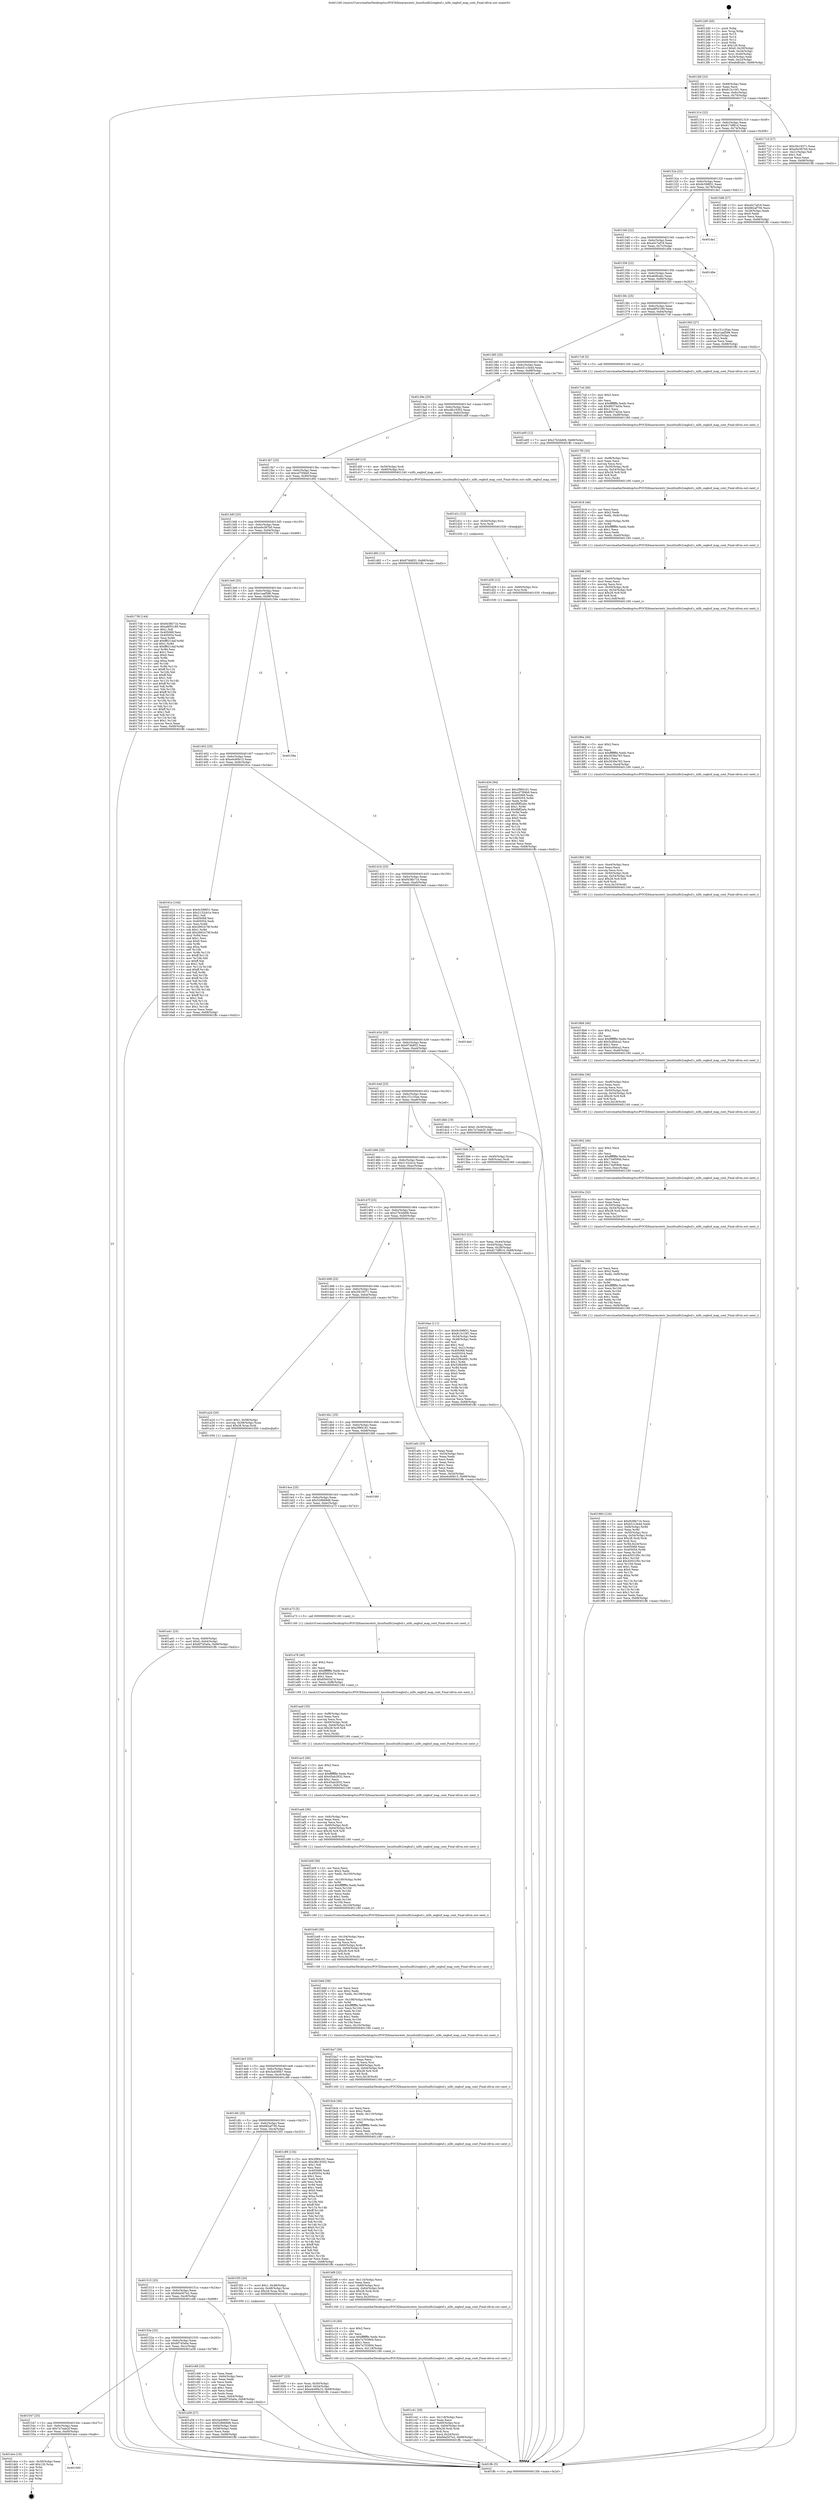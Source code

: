 digraph "0x4012d0" {
  label = "0x4012d0 (/mnt/c/Users/mathe/Desktop/tcc/POCII/binaries/extr_linuxfsnilfs2segbuf.c_nilfs_segbuf_map_cont_Final-ollvm.out::main(0))"
  labelloc = "t"
  node[shape=record]

  Entry [label="",width=0.3,height=0.3,shape=circle,fillcolor=black,style=filled]
  "0x4012fd" [label="{
     0x4012fd [23]\l
     | [instrs]\l
     &nbsp;&nbsp;0x4012fd \<+3\>: mov -0x68(%rbp),%eax\l
     &nbsp;&nbsp;0x401300 \<+2\>: mov %eax,%ecx\l
     &nbsp;&nbsp;0x401302 \<+6\>: sub $0x813c10f1,%ecx\l
     &nbsp;&nbsp;0x401308 \<+3\>: mov %eax,-0x6c(%rbp)\l
     &nbsp;&nbsp;0x40130b \<+3\>: mov %ecx,-0x70(%rbp)\l
     &nbsp;&nbsp;0x40130e \<+6\>: je 000000000040171d \<main+0x44d\>\l
  }"]
  "0x40171d" [label="{
     0x40171d [27]\l
     | [instrs]\l
     &nbsp;&nbsp;0x40171d \<+5\>: mov $0x2f419371,%eax\l
     &nbsp;&nbsp;0x401722 \<+5\>: mov $0xe0e387b0,%ecx\l
     &nbsp;&nbsp;0x401727 \<+3\>: mov -0x21(%rbp),%dl\l
     &nbsp;&nbsp;0x40172a \<+3\>: test $0x1,%dl\l
     &nbsp;&nbsp;0x40172d \<+3\>: cmovne %ecx,%eax\l
     &nbsp;&nbsp;0x401730 \<+3\>: mov %eax,-0x68(%rbp)\l
     &nbsp;&nbsp;0x401733 \<+5\>: jmp 0000000000401ffc \<main+0xd2c\>\l
  }"]
  "0x401314" [label="{
     0x401314 [22]\l
     | [instrs]\l
     &nbsp;&nbsp;0x401314 \<+5\>: jmp 0000000000401319 \<main+0x49\>\l
     &nbsp;&nbsp;0x401319 \<+3\>: mov -0x6c(%rbp),%eax\l
     &nbsp;&nbsp;0x40131c \<+5\>: sub $0x817df814,%eax\l
     &nbsp;&nbsp;0x401321 \<+3\>: mov %eax,-0x74(%rbp)\l
     &nbsp;&nbsp;0x401324 \<+6\>: je 00000000004015d8 \<main+0x308\>\l
  }"]
  Exit [label="",width=0.3,height=0.3,shape=circle,fillcolor=black,style=filled,peripheries=2]
  "0x4015d8" [label="{
     0x4015d8 [27]\l
     | [instrs]\l
     &nbsp;&nbsp;0x4015d8 \<+5\>: mov $0xa0c7af18,%eax\l
     &nbsp;&nbsp;0x4015dd \<+5\>: mov $0x682af756,%ecx\l
     &nbsp;&nbsp;0x4015e2 \<+3\>: mov -0x28(%rbp),%edx\l
     &nbsp;&nbsp;0x4015e5 \<+3\>: cmp $0x0,%edx\l
     &nbsp;&nbsp;0x4015e8 \<+3\>: cmove %ecx,%eax\l
     &nbsp;&nbsp;0x4015eb \<+3\>: mov %eax,-0x68(%rbp)\l
     &nbsp;&nbsp;0x4015ee \<+5\>: jmp 0000000000401ffc \<main+0xd2c\>\l
  }"]
  "0x40132a" [label="{
     0x40132a [22]\l
     | [instrs]\l
     &nbsp;&nbsp;0x40132a \<+5\>: jmp 000000000040132f \<main+0x5f\>\l
     &nbsp;&nbsp;0x40132f \<+3\>: mov -0x6c(%rbp),%eax\l
     &nbsp;&nbsp;0x401332 \<+5\>: sub $0x9c598f31,%eax\l
     &nbsp;&nbsp;0x401337 \<+3\>: mov %eax,-0x78(%rbp)\l
     &nbsp;&nbsp;0x40133a \<+6\>: je 0000000000401de1 \<main+0xb11\>\l
  }"]
  "0x401560" [label="{
     0x401560\l
  }", style=dashed]
  "0x401de1" [label="{
     0x401de1\l
  }", style=dashed]
  "0x401340" [label="{
     0x401340 [22]\l
     | [instrs]\l
     &nbsp;&nbsp;0x401340 \<+5\>: jmp 0000000000401345 \<main+0x75\>\l
     &nbsp;&nbsp;0x401345 \<+3\>: mov -0x6c(%rbp),%eax\l
     &nbsp;&nbsp;0x401348 \<+5\>: sub $0xa0c7af18,%eax\l
     &nbsp;&nbsp;0x40134d \<+3\>: mov %eax,-0x7c(%rbp)\l
     &nbsp;&nbsp;0x401350 \<+6\>: je 0000000000401d9e \<main+0xace\>\l
  }"]
  "0x401dce" [label="{
     0x401dce [19]\l
     | [instrs]\l
     &nbsp;&nbsp;0x401dce \<+3\>: mov -0x30(%rbp),%eax\l
     &nbsp;&nbsp;0x401dd1 \<+7\>: add $0x120,%rsp\l
     &nbsp;&nbsp;0x401dd8 \<+1\>: pop %rbx\l
     &nbsp;&nbsp;0x401dd9 \<+2\>: pop %r12\l
     &nbsp;&nbsp;0x401ddb \<+2\>: pop %r14\l
     &nbsp;&nbsp;0x401ddd \<+2\>: pop %r15\l
     &nbsp;&nbsp;0x401ddf \<+1\>: pop %rbp\l
     &nbsp;&nbsp;0x401de0 \<+1\>: ret\l
  }"]
  "0x401d9e" [label="{
     0x401d9e\l
  }", style=dashed]
  "0x401356" [label="{
     0x401356 [22]\l
     | [instrs]\l
     &nbsp;&nbsp;0x401356 \<+5\>: jmp 000000000040135b \<main+0x8b\>\l
     &nbsp;&nbsp;0x40135b \<+3\>: mov -0x6c(%rbp),%eax\l
     &nbsp;&nbsp;0x40135e \<+5\>: sub $0xa6dfcabc,%eax\l
     &nbsp;&nbsp;0x401363 \<+3\>: mov %eax,-0x80(%rbp)\l
     &nbsp;&nbsp;0x401366 \<+6\>: je 0000000000401583 \<main+0x2b3\>\l
  }"]
  "0x401d34" [label="{
     0x401d34 [94]\l
     | [instrs]\l
     &nbsp;&nbsp;0x401d34 \<+5\>: mov $0x2f9f4161,%eax\l
     &nbsp;&nbsp;0x401d39 \<+5\>: mov $0xcd75f4b9,%ecx\l
     &nbsp;&nbsp;0x401d3e \<+7\>: mov 0x405068,%edx\l
     &nbsp;&nbsp;0x401d45 \<+8\>: mov 0x405054,%r8d\l
     &nbsp;&nbsp;0x401d4d \<+3\>: mov %edx,%r9d\l
     &nbsp;&nbsp;0x401d50 \<+7\>: add $0xf6ff2a0c,%r9d\l
     &nbsp;&nbsp;0x401d57 \<+4\>: sub $0x1,%r9d\l
     &nbsp;&nbsp;0x401d5b \<+7\>: sub $0xf6ff2a0c,%r9d\l
     &nbsp;&nbsp;0x401d62 \<+4\>: imul %r9d,%edx\l
     &nbsp;&nbsp;0x401d66 \<+3\>: and $0x1,%edx\l
     &nbsp;&nbsp;0x401d69 \<+3\>: cmp $0x0,%edx\l
     &nbsp;&nbsp;0x401d6c \<+4\>: sete %r10b\l
     &nbsp;&nbsp;0x401d70 \<+4\>: cmp $0xa,%r8d\l
     &nbsp;&nbsp;0x401d74 \<+4\>: setl %r11b\l
     &nbsp;&nbsp;0x401d78 \<+3\>: mov %r10b,%bl\l
     &nbsp;&nbsp;0x401d7b \<+3\>: and %r11b,%bl\l
     &nbsp;&nbsp;0x401d7e \<+3\>: xor %r11b,%r10b\l
     &nbsp;&nbsp;0x401d81 \<+3\>: or %r10b,%bl\l
     &nbsp;&nbsp;0x401d84 \<+3\>: test $0x1,%bl\l
     &nbsp;&nbsp;0x401d87 \<+3\>: cmovne %ecx,%eax\l
     &nbsp;&nbsp;0x401d8a \<+3\>: mov %eax,-0x68(%rbp)\l
     &nbsp;&nbsp;0x401d8d \<+5\>: jmp 0000000000401ffc \<main+0xd2c\>\l
  }"]
  "0x401583" [label="{
     0x401583 [27]\l
     | [instrs]\l
     &nbsp;&nbsp;0x401583 \<+5\>: mov $0x151c35ae,%eax\l
     &nbsp;&nbsp;0x401588 \<+5\>: mov $0xe1aaf596,%ecx\l
     &nbsp;&nbsp;0x40158d \<+3\>: mov -0x2c(%rbp),%edx\l
     &nbsp;&nbsp;0x401590 \<+3\>: cmp $0x2,%edx\l
     &nbsp;&nbsp;0x401593 \<+3\>: cmovne %ecx,%eax\l
     &nbsp;&nbsp;0x401596 \<+3\>: mov %eax,-0x68(%rbp)\l
     &nbsp;&nbsp;0x401599 \<+5\>: jmp 0000000000401ffc \<main+0xd2c\>\l
  }"]
  "0x40136c" [label="{
     0x40136c [25]\l
     | [instrs]\l
     &nbsp;&nbsp;0x40136c \<+5\>: jmp 0000000000401371 \<main+0xa1\>\l
     &nbsp;&nbsp;0x401371 \<+3\>: mov -0x6c(%rbp),%eax\l
     &nbsp;&nbsp;0x401374 \<+5\>: sub $0xa8f55189,%eax\l
     &nbsp;&nbsp;0x401379 \<+6\>: mov %eax,-0x84(%rbp)\l
     &nbsp;&nbsp;0x40137f \<+6\>: je 00000000004017c8 \<main+0x4f8\>\l
  }"]
  "0x401ffc" [label="{
     0x401ffc [5]\l
     | [instrs]\l
     &nbsp;&nbsp;0x401ffc \<+5\>: jmp 00000000004012fd \<main+0x2d\>\l
  }"]
  "0x4012d0" [label="{
     0x4012d0 [45]\l
     | [instrs]\l
     &nbsp;&nbsp;0x4012d0 \<+1\>: push %rbp\l
     &nbsp;&nbsp;0x4012d1 \<+3\>: mov %rsp,%rbp\l
     &nbsp;&nbsp;0x4012d4 \<+2\>: push %r15\l
     &nbsp;&nbsp;0x4012d6 \<+2\>: push %r14\l
     &nbsp;&nbsp;0x4012d8 \<+2\>: push %r12\l
     &nbsp;&nbsp;0x4012da \<+1\>: push %rbx\l
     &nbsp;&nbsp;0x4012db \<+7\>: sub $0x120,%rsp\l
     &nbsp;&nbsp;0x4012e2 \<+7\>: movl $0x0,-0x30(%rbp)\l
     &nbsp;&nbsp;0x4012e9 \<+3\>: mov %edi,-0x34(%rbp)\l
     &nbsp;&nbsp;0x4012ec \<+4\>: mov %rsi,-0x40(%rbp)\l
     &nbsp;&nbsp;0x4012f0 \<+3\>: mov -0x34(%rbp),%edi\l
     &nbsp;&nbsp;0x4012f3 \<+3\>: mov %edi,-0x2c(%rbp)\l
     &nbsp;&nbsp;0x4012f6 \<+7\>: movl $0xa6dfcabc,-0x68(%rbp)\l
  }"]
  "0x401d28" [label="{
     0x401d28 [12]\l
     | [instrs]\l
     &nbsp;&nbsp;0x401d28 \<+4\>: mov -0x60(%rbp),%rsi\l
     &nbsp;&nbsp;0x401d2c \<+3\>: mov %rsi,%rdi\l
     &nbsp;&nbsp;0x401d2f \<+5\>: call 0000000000401030 \<free@plt\>\l
     | [calls]\l
     &nbsp;&nbsp;0x401030 \{1\} (unknown)\l
  }"]
  "0x4017c8" [label="{
     0x4017c8 [5]\l
     | [instrs]\l
     &nbsp;&nbsp;0x4017c8 \<+5\>: call 0000000000401160 \<next_i\>\l
     | [calls]\l
     &nbsp;&nbsp;0x401160 \{1\} (/mnt/c/Users/mathe/Desktop/tcc/POCII/binaries/extr_linuxfsnilfs2segbuf.c_nilfs_segbuf_map_cont_Final-ollvm.out::next_i)\l
  }"]
  "0x401385" [label="{
     0x401385 [25]\l
     | [instrs]\l
     &nbsp;&nbsp;0x401385 \<+5\>: jmp 000000000040138a \<main+0xba\>\l
     &nbsp;&nbsp;0x40138a \<+3\>: mov -0x6c(%rbp),%eax\l
     &nbsp;&nbsp;0x40138d \<+5\>: sub $0xb51c3e4d,%eax\l
     &nbsp;&nbsp;0x401392 \<+6\>: mov %eax,-0x88(%rbp)\l
     &nbsp;&nbsp;0x401398 \<+6\>: je 0000000000401a00 \<main+0x730\>\l
  }"]
  "0x401d1c" [label="{
     0x401d1c [12]\l
     | [instrs]\l
     &nbsp;&nbsp;0x401d1c \<+4\>: mov -0x50(%rbp),%rsi\l
     &nbsp;&nbsp;0x401d20 \<+3\>: mov %rsi,%rdi\l
     &nbsp;&nbsp;0x401d23 \<+5\>: call 0000000000401030 \<free@plt\>\l
     | [calls]\l
     &nbsp;&nbsp;0x401030 \{1\} (unknown)\l
  }"]
  "0x401a00" [label="{
     0x401a00 [12]\l
     | [instrs]\l
     &nbsp;&nbsp;0x401a00 \<+7\>: movl $0x27b3dd08,-0x68(%rbp)\l
     &nbsp;&nbsp;0x401a07 \<+5\>: jmp 0000000000401ffc \<main+0xd2c\>\l
  }"]
  "0x40139e" [label="{
     0x40139e [25]\l
     | [instrs]\l
     &nbsp;&nbsp;0x40139e \<+5\>: jmp 00000000004013a3 \<main+0xd3\>\l
     &nbsp;&nbsp;0x4013a3 \<+3\>: mov -0x6c(%rbp),%eax\l
     &nbsp;&nbsp;0x4013a6 \<+5\>: sub $0xc8b19302,%eax\l
     &nbsp;&nbsp;0x4013ab \<+6\>: mov %eax,-0x8c(%rbp)\l
     &nbsp;&nbsp;0x4013b1 \<+6\>: je 0000000000401d0f \<main+0xa3f\>\l
  }"]
  "0x401c41" [label="{
     0x401c41 [39]\l
     | [instrs]\l
     &nbsp;&nbsp;0x401c41 \<+6\>: mov -0x118(%rbp),%ecx\l
     &nbsp;&nbsp;0x401c47 \<+3\>: imul %eax,%ecx\l
     &nbsp;&nbsp;0x401c4a \<+4\>: mov -0x60(%rbp),%rsi\l
     &nbsp;&nbsp;0x401c4e \<+4\>: movslq -0x64(%rbp),%rdi\l
     &nbsp;&nbsp;0x401c52 \<+4\>: imul $0x28,%rdi,%rdi\l
     &nbsp;&nbsp;0x401c56 \<+3\>: add %rdi,%rsi\l
     &nbsp;&nbsp;0x401c59 \<+3\>: mov %ecx,0x24(%rsi)\l
     &nbsp;&nbsp;0x401c5c \<+7\>: movl $0x6da507e2,-0x68(%rbp)\l
     &nbsp;&nbsp;0x401c63 \<+5\>: jmp 0000000000401ffc \<main+0xd2c\>\l
  }"]
  "0x401d0f" [label="{
     0x401d0f [13]\l
     | [instrs]\l
     &nbsp;&nbsp;0x401d0f \<+4\>: mov -0x50(%rbp),%rdi\l
     &nbsp;&nbsp;0x401d13 \<+4\>: mov -0x60(%rbp),%rsi\l
     &nbsp;&nbsp;0x401d17 \<+5\>: call 0000000000401240 \<nilfs_segbuf_map_cont\>\l
     | [calls]\l
     &nbsp;&nbsp;0x401240 \{1\} (/mnt/c/Users/mathe/Desktop/tcc/POCII/binaries/extr_linuxfsnilfs2segbuf.c_nilfs_segbuf_map_cont_Final-ollvm.out::nilfs_segbuf_map_cont)\l
  }"]
  "0x4013b7" [label="{
     0x4013b7 [25]\l
     | [instrs]\l
     &nbsp;&nbsp;0x4013b7 \<+5\>: jmp 00000000004013bc \<main+0xec\>\l
     &nbsp;&nbsp;0x4013bc \<+3\>: mov -0x6c(%rbp),%eax\l
     &nbsp;&nbsp;0x4013bf \<+5\>: sub $0xcd75f4b9,%eax\l
     &nbsp;&nbsp;0x4013c4 \<+6\>: mov %eax,-0x90(%rbp)\l
     &nbsp;&nbsp;0x4013ca \<+6\>: je 0000000000401d92 \<main+0xac2\>\l
  }"]
  "0x401c19" [label="{
     0x401c19 [40]\l
     | [instrs]\l
     &nbsp;&nbsp;0x401c19 \<+5\>: mov $0x2,%ecx\l
     &nbsp;&nbsp;0x401c1e \<+1\>: cltd\l
     &nbsp;&nbsp;0x401c1f \<+2\>: idiv %ecx\l
     &nbsp;&nbsp;0x401c21 \<+6\>: imul $0xfffffffe,%edx,%ecx\l
     &nbsp;&nbsp;0x401c27 \<+6\>: sub $0x7a703904,%ecx\l
     &nbsp;&nbsp;0x401c2d \<+3\>: add $0x1,%ecx\l
     &nbsp;&nbsp;0x401c30 \<+6\>: add $0x7a703904,%ecx\l
     &nbsp;&nbsp;0x401c36 \<+6\>: mov %ecx,-0x118(%rbp)\l
     &nbsp;&nbsp;0x401c3c \<+5\>: call 0000000000401160 \<next_i\>\l
     | [calls]\l
     &nbsp;&nbsp;0x401160 \{1\} (/mnt/c/Users/mathe/Desktop/tcc/POCII/binaries/extr_linuxfsnilfs2segbuf.c_nilfs_segbuf_map_cont_Final-ollvm.out::next_i)\l
  }"]
  "0x401d92" [label="{
     0x401d92 [12]\l
     | [instrs]\l
     &nbsp;&nbsp;0x401d92 \<+7\>: movl $0x974b852,-0x68(%rbp)\l
     &nbsp;&nbsp;0x401d99 \<+5\>: jmp 0000000000401ffc \<main+0xd2c\>\l
  }"]
  "0x4013d0" [label="{
     0x4013d0 [25]\l
     | [instrs]\l
     &nbsp;&nbsp;0x4013d0 \<+5\>: jmp 00000000004013d5 \<main+0x105\>\l
     &nbsp;&nbsp;0x4013d5 \<+3\>: mov -0x6c(%rbp),%eax\l
     &nbsp;&nbsp;0x4013d8 \<+5\>: sub $0xe0e387b0,%eax\l
     &nbsp;&nbsp;0x4013dd \<+6\>: mov %eax,-0x94(%rbp)\l
     &nbsp;&nbsp;0x4013e3 \<+6\>: je 0000000000401738 \<main+0x468\>\l
  }"]
  "0x401bf9" [label="{
     0x401bf9 [32]\l
     | [instrs]\l
     &nbsp;&nbsp;0x401bf9 \<+6\>: mov -0x114(%rbp),%ecx\l
     &nbsp;&nbsp;0x401bff \<+3\>: imul %eax,%ecx\l
     &nbsp;&nbsp;0x401c02 \<+4\>: mov -0x60(%rbp),%rsi\l
     &nbsp;&nbsp;0x401c06 \<+4\>: movslq -0x64(%rbp),%rdi\l
     &nbsp;&nbsp;0x401c0a \<+4\>: imul $0x28,%rdi,%rdi\l
     &nbsp;&nbsp;0x401c0e \<+3\>: add %rdi,%rsi\l
     &nbsp;&nbsp;0x401c11 \<+3\>: mov %ecx,0x20(%rsi)\l
     &nbsp;&nbsp;0x401c14 \<+5\>: call 0000000000401160 \<next_i\>\l
     | [calls]\l
     &nbsp;&nbsp;0x401160 \{1\} (/mnt/c/Users/mathe/Desktop/tcc/POCII/binaries/extr_linuxfsnilfs2segbuf.c_nilfs_segbuf_map_cont_Final-ollvm.out::next_i)\l
  }"]
  "0x401738" [label="{
     0x401738 [144]\l
     | [instrs]\l
     &nbsp;&nbsp;0x401738 \<+5\>: mov $0xf438b71b,%eax\l
     &nbsp;&nbsp;0x40173d \<+5\>: mov $0xa8f55189,%ecx\l
     &nbsp;&nbsp;0x401742 \<+2\>: mov $0x1,%dl\l
     &nbsp;&nbsp;0x401744 \<+7\>: mov 0x405068,%esi\l
     &nbsp;&nbsp;0x40174b \<+7\>: mov 0x405054,%edi\l
     &nbsp;&nbsp;0x401752 \<+3\>: mov %esi,%r8d\l
     &nbsp;&nbsp;0x401755 \<+7\>: add $0xff621daf,%r8d\l
     &nbsp;&nbsp;0x40175c \<+4\>: sub $0x1,%r8d\l
     &nbsp;&nbsp;0x401760 \<+7\>: sub $0xff621daf,%r8d\l
     &nbsp;&nbsp;0x401767 \<+4\>: imul %r8d,%esi\l
     &nbsp;&nbsp;0x40176b \<+3\>: and $0x1,%esi\l
     &nbsp;&nbsp;0x40176e \<+3\>: cmp $0x0,%esi\l
     &nbsp;&nbsp;0x401771 \<+4\>: sete %r9b\l
     &nbsp;&nbsp;0x401775 \<+3\>: cmp $0xa,%edi\l
     &nbsp;&nbsp;0x401778 \<+4\>: setl %r10b\l
     &nbsp;&nbsp;0x40177c \<+3\>: mov %r9b,%r11b\l
     &nbsp;&nbsp;0x40177f \<+4\>: xor $0xff,%r11b\l
     &nbsp;&nbsp;0x401783 \<+3\>: mov %r10b,%bl\l
     &nbsp;&nbsp;0x401786 \<+3\>: xor $0xff,%bl\l
     &nbsp;&nbsp;0x401789 \<+3\>: xor $0x1,%dl\l
     &nbsp;&nbsp;0x40178c \<+3\>: mov %r11b,%r14b\l
     &nbsp;&nbsp;0x40178f \<+4\>: and $0xff,%r14b\l
     &nbsp;&nbsp;0x401793 \<+3\>: and %dl,%r9b\l
     &nbsp;&nbsp;0x401796 \<+3\>: mov %bl,%r15b\l
     &nbsp;&nbsp;0x401799 \<+4\>: and $0xff,%r15b\l
     &nbsp;&nbsp;0x40179d \<+3\>: and %dl,%r10b\l
     &nbsp;&nbsp;0x4017a0 \<+3\>: or %r9b,%r14b\l
     &nbsp;&nbsp;0x4017a3 \<+3\>: or %r10b,%r15b\l
     &nbsp;&nbsp;0x4017a6 \<+3\>: xor %r15b,%r14b\l
     &nbsp;&nbsp;0x4017a9 \<+3\>: or %bl,%r11b\l
     &nbsp;&nbsp;0x4017ac \<+4\>: xor $0xff,%r11b\l
     &nbsp;&nbsp;0x4017b0 \<+3\>: or $0x1,%dl\l
     &nbsp;&nbsp;0x4017b3 \<+3\>: and %dl,%r11b\l
     &nbsp;&nbsp;0x4017b6 \<+3\>: or %r11b,%r14b\l
     &nbsp;&nbsp;0x4017b9 \<+4\>: test $0x1,%r14b\l
     &nbsp;&nbsp;0x4017bd \<+3\>: cmovne %ecx,%eax\l
     &nbsp;&nbsp;0x4017c0 \<+3\>: mov %eax,-0x68(%rbp)\l
     &nbsp;&nbsp;0x4017c3 \<+5\>: jmp 0000000000401ffc \<main+0xd2c\>\l
  }"]
  "0x4013e9" [label="{
     0x4013e9 [25]\l
     | [instrs]\l
     &nbsp;&nbsp;0x4013e9 \<+5\>: jmp 00000000004013ee \<main+0x11e\>\l
     &nbsp;&nbsp;0x4013ee \<+3\>: mov -0x6c(%rbp),%eax\l
     &nbsp;&nbsp;0x4013f1 \<+5\>: sub $0xe1aaf596,%eax\l
     &nbsp;&nbsp;0x4013f6 \<+6\>: mov %eax,-0x98(%rbp)\l
     &nbsp;&nbsp;0x4013fc \<+6\>: je 000000000040159e \<main+0x2ce\>\l
  }"]
  "0x401bcb" [label="{
     0x401bcb [46]\l
     | [instrs]\l
     &nbsp;&nbsp;0x401bcb \<+2\>: xor %ecx,%ecx\l
     &nbsp;&nbsp;0x401bcd \<+5\>: mov $0x2,%edx\l
     &nbsp;&nbsp;0x401bd2 \<+6\>: mov %edx,-0x110(%rbp)\l
     &nbsp;&nbsp;0x401bd8 \<+1\>: cltd\l
     &nbsp;&nbsp;0x401bd9 \<+7\>: mov -0x110(%rbp),%r9d\l
     &nbsp;&nbsp;0x401be0 \<+3\>: idiv %r9d\l
     &nbsp;&nbsp;0x401be3 \<+6\>: imul $0xfffffffe,%edx,%edx\l
     &nbsp;&nbsp;0x401be9 \<+3\>: sub $0x1,%ecx\l
     &nbsp;&nbsp;0x401bec \<+2\>: sub %ecx,%edx\l
     &nbsp;&nbsp;0x401bee \<+6\>: mov %edx,-0x114(%rbp)\l
     &nbsp;&nbsp;0x401bf4 \<+5\>: call 0000000000401160 \<next_i\>\l
     | [calls]\l
     &nbsp;&nbsp;0x401160 \{1\} (/mnt/c/Users/mathe/Desktop/tcc/POCII/binaries/extr_linuxfsnilfs2segbuf.c_nilfs_segbuf_map_cont_Final-ollvm.out::next_i)\l
  }"]
  "0x40159e" [label="{
     0x40159e\l
  }", style=dashed]
  "0x401402" [label="{
     0x401402 [25]\l
     | [instrs]\l
     &nbsp;&nbsp;0x401402 \<+5\>: jmp 0000000000401407 \<main+0x137\>\l
     &nbsp;&nbsp;0x401407 \<+3\>: mov -0x6c(%rbp),%eax\l
     &nbsp;&nbsp;0x40140a \<+5\>: sub $0xe4c60b15,%eax\l
     &nbsp;&nbsp;0x40140f \<+6\>: mov %eax,-0x9c(%rbp)\l
     &nbsp;&nbsp;0x401415 \<+6\>: je 000000000040161e \<main+0x34e\>\l
  }"]
  "0x401ba7" [label="{
     0x401ba7 [36]\l
     | [instrs]\l
     &nbsp;&nbsp;0x401ba7 \<+6\>: mov -0x10c(%rbp),%ecx\l
     &nbsp;&nbsp;0x401bad \<+3\>: imul %eax,%ecx\l
     &nbsp;&nbsp;0x401bb0 \<+3\>: movslq %ecx,%rsi\l
     &nbsp;&nbsp;0x401bb3 \<+4\>: mov -0x60(%rbp),%rdi\l
     &nbsp;&nbsp;0x401bb7 \<+4\>: movslq -0x64(%rbp),%r8\l
     &nbsp;&nbsp;0x401bbb \<+4\>: imul $0x28,%r8,%r8\l
     &nbsp;&nbsp;0x401bbf \<+3\>: add %r8,%rdi\l
     &nbsp;&nbsp;0x401bc2 \<+4\>: mov %rsi,0x18(%rdi)\l
     &nbsp;&nbsp;0x401bc6 \<+5\>: call 0000000000401160 \<next_i\>\l
     | [calls]\l
     &nbsp;&nbsp;0x401160 \{1\} (/mnt/c/Users/mathe/Desktop/tcc/POCII/binaries/extr_linuxfsnilfs2segbuf.c_nilfs_segbuf_map_cont_Final-ollvm.out::next_i)\l
  }"]
  "0x40161e" [label="{
     0x40161e [144]\l
     | [instrs]\l
     &nbsp;&nbsp;0x40161e \<+5\>: mov $0x9c598f31,%eax\l
     &nbsp;&nbsp;0x401623 \<+5\>: mov $0x2132cb1e,%ecx\l
     &nbsp;&nbsp;0x401628 \<+2\>: mov $0x1,%dl\l
     &nbsp;&nbsp;0x40162a \<+7\>: mov 0x405068,%esi\l
     &nbsp;&nbsp;0x401631 \<+7\>: mov 0x405054,%edi\l
     &nbsp;&nbsp;0x401638 \<+3\>: mov %esi,%r8d\l
     &nbsp;&nbsp;0x40163b \<+7\>: sub $0x2991b79f,%r8d\l
     &nbsp;&nbsp;0x401642 \<+4\>: sub $0x1,%r8d\l
     &nbsp;&nbsp;0x401646 \<+7\>: add $0x2991b79f,%r8d\l
     &nbsp;&nbsp;0x40164d \<+4\>: imul %r8d,%esi\l
     &nbsp;&nbsp;0x401651 \<+3\>: and $0x1,%esi\l
     &nbsp;&nbsp;0x401654 \<+3\>: cmp $0x0,%esi\l
     &nbsp;&nbsp;0x401657 \<+4\>: sete %r9b\l
     &nbsp;&nbsp;0x40165b \<+3\>: cmp $0xa,%edi\l
     &nbsp;&nbsp;0x40165e \<+4\>: setl %r10b\l
     &nbsp;&nbsp;0x401662 \<+3\>: mov %r9b,%r11b\l
     &nbsp;&nbsp;0x401665 \<+4\>: xor $0xff,%r11b\l
     &nbsp;&nbsp;0x401669 \<+3\>: mov %r10b,%bl\l
     &nbsp;&nbsp;0x40166c \<+3\>: xor $0xff,%bl\l
     &nbsp;&nbsp;0x40166f \<+3\>: xor $0x1,%dl\l
     &nbsp;&nbsp;0x401672 \<+3\>: mov %r11b,%r14b\l
     &nbsp;&nbsp;0x401675 \<+4\>: and $0xff,%r14b\l
     &nbsp;&nbsp;0x401679 \<+3\>: and %dl,%r9b\l
     &nbsp;&nbsp;0x40167c \<+3\>: mov %bl,%r15b\l
     &nbsp;&nbsp;0x40167f \<+4\>: and $0xff,%r15b\l
     &nbsp;&nbsp;0x401683 \<+3\>: and %dl,%r10b\l
     &nbsp;&nbsp;0x401686 \<+3\>: or %r9b,%r14b\l
     &nbsp;&nbsp;0x401689 \<+3\>: or %r10b,%r15b\l
     &nbsp;&nbsp;0x40168c \<+3\>: xor %r15b,%r14b\l
     &nbsp;&nbsp;0x40168f \<+3\>: or %bl,%r11b\l
     &nbsp;&nbsp;0x401692 \<+4\>: xor $0xff,%r11b\l
     &nbsp;&nbsp;0x401696 \<+3\>: or $0x1,%dl\l
     &nbsp;&nbsp;0x401699 \<+3\>: and %dl,%r11b\l
     &nbsp;&nbsp;0x40169c \<+3\>: or %r11b,%r14b\l
     &nbsp;&nbsp;0x40169f \<+4\>: test $0x1,%r14b\l
     &nbsp;&nbsp;0x4016a3 \<+3\>: cmovne %ecx,%eax\l
     &nbsp;&nbsp;0x4016a6 \<+3\>: mov %eax,-0x68(%rbp)\l
     &nbsp;&nbsp;0x4016a9 \<+5\>: jmp 0000000000401ffc \<main+0xd2c\>\l
  }"]
  "0x40141b" [label="{
     0x40141b [25]\l
     | [instrs]\l
     &nbsp;&nbsp;0x40141b \<+5\>: jmp 0000000000401420 \<main+0x150\>\l
     &nbsp;&nbsp;0x401420 \<+3\>: mov -0x6c(%rbp),%eax\l
     &nbsp;&nbsp;0x401423 \<+5\>: sub $0xf438b71b,%eax\l
     &nbsp;&nbsp;0x401428 \<+6\>: mov %eax,-0xa0(%rbp)\l
     &nbsp;&nbsp;0x40142e \<+6\>: je 0000000000401ded \<main+0xb1d\>\l
  }"]
  "0x401b6d" [label="{
     0x401b6d [58]\l
     | [instrs]\l
     &nbsp;&nbsp;0x401b6d \<+2\>: xor %ecx,%ecx\l
     &nbsp;&nbsp;0x401b6f \<+5\>: mov $0x2,%edx\l
     &nbsp;&nbsp;0x401b74 \<+6\>: mov %edx,-0x108(%rbp)\l
     &nbsp;&nbsp;0x401b7a \<+1\>: cltd\l
     &nbsp;&nbsp;0x401b7b \<+7\>: mov -0x108(%rbp),%r9d\l
     &nbsp;&nbsp;0x401b82 \<+3\>: idiv %r9d\l
     &nbsp;&nbsp;0x401b85 \<+6\>: imul $0xfffffffe,%edx,%edx\l
     &nbsp;&nbsp;0x401b8b \<+3\>: mov %ecx,%r10d\l
     &nbsp;&nbsp;0x401b8e \<+3\>: sub %edx,%r10d\l
     &nbsp;&nbsp;0x401b91 \<+2\>: mov %ecx,%edx\l
     &nbsp;&nbsp;0x401b93 \<+3\>: sub $0x1,%edx\l
     &nbsp;&nbsp;0x401b96 \<+3\>: add %edx,%r10d\l
     &nbsp;&nbsp;0x401b99 \<+3\>: sub %r10d,%ecx\l
     &nbsp;&nbsp;0x401b9c \<+6\>: mov %ecx,-0x10c(%rbp)\l
     &nbsp;&nbsp;0x401ba2 \<+5\>: call 0000000000401160 \<next_i\>\l
     | [calls]\l
     &nbsp;&nbsp;0x401160 \{1\} (/mnt/c/Users/mathe/Desktop/tcc/POCII/binaries/extr_linuxfsnilfs2segbuf.c_nilfs_segbuf_map_cont_Final-ollvm.out::next_i)\l
  }"]
  "0x401ded" [label="{
     0x401ded\l
  }", style=dashed]
  "0x401434" [label="{
     0x401434 [25]\l
     | [instrs]\l
     &nbsp;&nbsp;0x401434 \<+5\>: jmp 0000000000401439 \<main+0x169\>\l
     &nbsp;&nbsp;0x401439 \<+3\>: mov -0x6c(%rbp),%eax\l
     &nbsp;&nbsp;0x40143c \<+5\>: sub $0x974b852,%eax\l
     &nbsp;&nbsp;0x401441 \<+6\>: mov %eax,-0xa4(%rbp)\l
     &nbsp;&nbsp;0x401447 \<+6\>: je 0000000000401dbb \<main+0xaeb\>\l
  }"]
  "0x401b49" [label="{
     0x401b49 [36]\l
     | [instrs]\l
     &nbsp;&nbsp;0x401b49 \<+6\>: mov -0x104(%rbp),%ecx\l
     &nbsp;&nbsp;0x401b4f \<+3\>: imul %eax,%ecx\l
     &nbsp;&nbsp;0x401b52 \<+3\>: movslq %ecx,%rsi\l
     &nbsp;&nbsp;0x401b55 \<+4\>: mov -0x60(%rbp),%rdi\l
     &nbsp;&nbsp;0x401b59 \<+4\>: movslq -0x64(%rbp),%r8\l
     &nbsp;&nbsp;0x401b5d \<+4\>: imul $0x28,%r8,%r8\l
     &nbsp;&nbsp;0x401b61 \<+3\>: add %r8,%rdi\l
     &nbsp;&nbsp;0x401b64 \<+4\>: mov %rsi,0x10(%rdi)\l
     &nbsp;&nbsp;0x401b68 \<+5\>: call 0000000000401160 \<next_i\>\l
     | [calls]\l
     &nbsp;&nbsp;0x401160 \{1\} (/mnt/c/Users/mathe/Desktop/tcc/POCII/binaries/extr_linuxfsnilfs2segbuf.c_nilfs_segbuf_map_cont_Final-ollvm.out::next_i)\l
  }"]
  "0x401dbb" [label="{
     0x401dbb [19]\l
     | [instrs]\l
     &nbsp;&nbsp;0x401dbb \<+7\>: movl $0x0,-0x30(%rbp)\l
     &nbsp;&nbsp;0x401dc2 \<+7\>: movl $0x7a7eab2f,-0x68(%rbp)\l
     &nbsp;&nbsp;0x401dc9 \<+5\>: jmp 0000000000401ffc \<main+0xd2c\>\l
  }"]
  "0x40144d" [label="{
     0x40144d [25]\l
     | [instrs]\l
     &nbsp;&nbsp;0x40144d \<+5\>: jmp 0000000000401452 \<main+0x182\>\l
     &nbsp;&nbsp;0x401452 \<+3\>: mov -0x6c(%rbp),%eax\l
     &nbsp;&nbsp;0x401455 \<+5\>: sub $0x151c35ae,%eax\l
     &nbsp;&nbsp;0x40145a \<+6\>: mov %eax,-0xa8(%rbp)\l
     &nbsp;&nbsp;0x401460 \<+6\>: je 00000000004015b6 \<main+0x2e6\>\l
  }"]
  "0x401b0f" [label="{
     0x401b0f [58]\l
     | [instrs]\l
     &nbsp;&nbsp;0x401b0f \<+2\>: xor %ecx,%ecx\l
     &nbsp;&nbsp;0x401b11 \<+5\>: mov $0x2,%edx\l
     &nbsp;&nbsp;0x401b16 \<+6\>: mov %edx,-0x100(%rbp)\l
     &nbsp;&nbsp;0x401b1c \<+1\>: cltd\l
     &nbsp;&nbsp;0x401b1d \<+7\>: mov -0x100(%rbp),%r9d\l
     &nbsp;&nbsp;0x401b24 \<+3\>: idiv %r9d\l
     &nbsp;&nbsp;0x401b27 \<+6\>: imul $0xfffffffe,%edx,%edx\l
     &nbsp;&nbsp;0x401b2d \<+3\>: mov %ecx,%r10d\l
     &nbsp;&nbsp;0x401b30 \<+3\>: sub %edx,%r10d\l
     &nbsp;&nbsp;0x401b33 \<+2\>: mov %ecx,%edx\l
     &nbsp;&nbsp;0x401b35 \<+3\>: sub $0x1,%edx\l
     &nbsp;&nbsp;0x401b38 \<+3\>: add %edx,%r10d\l
     &nbsp;&nbsp;0x401b3b \<+3\>: sub %r10d,%ecx\l
     &nbsp;&nbsp;0x401b3e \<+6\>: mov %ecx,-0x104(%rbp)\l
     &nbsp;&nbsp;0x401b44 \<+5\>: call 0000000000401160 \<next_i\>\l
     | [calls]\l
     &nbsp;&nbsp;0x401160 \{1\} (/mnt/c/Users/mathe/Desktop/tcc/POCII/binaries/extr_linuxfsnilfs2segbuf.c_nilfs_segbuf_map_cont_Final-ollvm.out::next_i)\l
  }"]
  "0x4015b6" [label="{
     0x4015b6 [13]\l
     | [instrs]\l
     &nbsp;&nbsp;0x4015b6 \<+4\>: mov -0x40(%rbp),%rax\l
     &nbsp;&nbsp;0x4015ba \<+4\>: mov 0x8(%rax),%rdi\l
     &nbsp;&nbsp;0x4015be \<+5\>: call 0000000000401060 \<atoi@plt\>\l
     | [calls]\l
     &nbsp;&nbsp;0x401060 \{1\} (unknown)\l
  }"]
  "0x401466" [label="{
     0x401466 [25]\l
     | [instrs]\l
     &nbsp;&nbsp;0x401466 \<+5\>: jmp 000000000040146b \<main+0x19b\>\l
     &nbsp;&nbsp;0x40146b \<+3\>: mov -0x6c(%rbp),%eax\l
     &nbsp;&nbsp;0x40146e \<+5\>: sub $0x2132cb1e,%eax\l
     &nbsp;&nbsp;0x401473 \<+6\>: mov %eax,-0xac(%rbp)\l
     &nbsp;&nbsp;0x401479 \<+6\>: je 00000000004016ae \<main+0x3de\>\l
  }"]
  "0x4015c3" [label="{
     0x4015c3 [21]\l
     | [instrs]\l
     &nbsp;&nbsp;0x4015c3 \<+3\>: mov %eax,-0x44(%rbp)\l
     &nbsp;&nbsp;0x4015c6 \<+3\>: mov -0x44(%rbp),%eax\l
     &nbsp;&nbsp;0x4015c9 \<+3\>: mov %eax,-0x28(%rbp)\l
     &nbsp;&nbsp;0x4015cc \<+7\>: movl $0x817df814,-0x68(%rbp)\l
     &nbsp;&nbsp;0x4015d3 \<+5\>: jmp 0000000000401ffc \<main+0xd2c\>\l
  }"]
  "0x401aeb" [label="{
     0x401aeb [36]\l
     | [instrs]\l
     &nbsp;&nbsp;0x401aeb \<+6\>: mov -0xfc(%rbp),%ecx\l
     &nbsp;&nbsp;0x401af1 \<+3\>: imul %eax,%ecx\l
     &nbsp;&nbsp;0x401af4 \<+3\>: movslq %ecx,%rsi\l
     &nbsp;&nbsp;0x401af7 \<+4\>: mov -0x60(%rbp),%rdi\l
     &nbsp;&nbsp;0x401afb \<+4\>: movslq -0x64(%rbp),%r8\l
     &nbsp;&nbsp;0x401aff \<+4\>: imul $0x28,%r8,%r8\l
     &nbsp;&nbsp;0x401b03 \<+3\>: add %r8,%rdi\l
     &nbsp;&nbsp;0x401b06 \<+4\>: mov %rsi,0x8(%rdi)\l
     &nbsp;&nbsp;0x401b0a \<+5\>: call 0000000000401160 \<next_i\>\l
     | [calls]\l
     &nbsp;&nbsp;0x401160 \{1\} (/mnt/c/Users/mathe/Desktop/tcc/POCII/binaries/extr_linuxfsnilfs2segbuf.c_nilfs_segbuf_map_cont_Final-ollvm.out::next_i)\l
  }"]
  "0x4016ae" [label="{
     0x4016ae [111]\l
     | [instrs]\l
     &nbsp;&nbsp;0x4016ae \<+5\>: mov $0x9c598f31,%eax\l
     &nbsp;&nbsp;0x4016b3 \<+5\>: mov $0x813c10f1,%ecx\l
     &nbsp;&nbsp;0x4016b8 \<+3\>: mov -0x54(%rbp),%edx\l
     &nbsp;&nbsp;0x4016bb \<+3\>: cmp -0x48(%rbp),%edx\l
     &nbsp;&nbsp;0x4016be \<+4\>: setl %sil\l
     &nbsp;&nbsp;0x4016c2 \<+4\>: and $0x1,%sil\l
     &nbsp;&nbsp;0x4016c6 \<+4\>: mov %sil,-0x21(%rbp)\l
     &nbsp;&nbsp;0x4016ca \<+7\>: mov 0x405068,%edx\l
     &nbsp;&nbsp;0x4016d1 \<+7\>: mov 0x405054,%edi\l
     &nbsp;&nbsp;0x4016d8 \<+3\>: mov %edx,%r8d\l
     &nbsp;&nbsp;0x4016db \<+7\>: add $0x52fb4991,%r8d\l
     &nbsp;&nbsp;0x4016e2 \<+4\>: sub $0x1,%r8d\l
     &nbsp;&nbsp;0x4016e6 \<+7\>: sub $0x52fb4991,%r8d\l
     &nbsp;&nbsp;0x4016ed \<+4\>: imul %r8d,%edx\l
     &nbsp;&nbsp;0x4016f1 \<+3\>: and $0x1,%edx\l
     &nbsp;&nbsp;0x4016f4 \<+3\>: cmp $0x0,%edx\l
     &nbsp;&nbsp;0x4016f7 \<+4\>: sete %sil\l
     &nbsp;&nbsp;0x4016fb \<+3\>: cmp $0xa,%edi\l
     &nbsp;&nbsp;0x4016fe \<+4\>: setl %r9b\l
     &nbsp;&nbsp;0x401702 \<+3\>: mov %sil,%r10b\l
     &nbsp;&nbsp;0x401705 \<+3\>: and %r9b,%r10b\l
     &nbsp;&nbsp;0x401708 \<+3\>: xor %r9b,%sil\l
     &nbsp;&nbsp;0x40170b \<+3\>: or %sil,%r10b\l
     &nbsp;&nbsp;0x40170e \<+4\>: test $0x1,%r10b\l
     &nbsp;&nbsp;0x401712 \<+3\>: cmovne %ecx,%eax\l
     &nbsp;&nbsp;0x401715 \<+3\>: mov %eax,-0x68(%rbp)\l
     &nbsp;&nbsp;0x401718 \<+5\>: jmp 0000000000401ffc \<main+0xd2c\>\l
  }"]
  "0x40147f" [label="{
     0x40147f [25]\l
     | [instrs]\l
     &nbsp;&nbsp;0x40147f \<+5\>: jmp 0000000000401484 \<main+0x1b4\>\l
     &nbsp;&nbsp;0x401484 \<+3\>: mov -0x6c(%rbp),%eax\l
     &nbsp;&nbsp;0x401487 \<+5\>: sub $0x27b3dd08,%eax\l
     &nbsp;&nbsp;0x40148c \<+6\>: mov %eax,-0xb0(%rbp)\l
     &nbsp;&nbsp;0x401492 \<+6\>: je 0000000000401a0c \<main+0x73c\>\l
  }"]
  "0x401ac3" [label="{
     0x401ac3 [40]\l
     | [instrs]\l
     &nbsp;&nbsp;0x401ac3 \<+5\>: mov $0x2,%ecx\l
     &nbsp;&nbsp;0x401ac8 \<+1\>: cltd\l
     &nbsp;&nbsp;0x401ac9 \<+2\>: idiv %ecx\l
     &nbsp;&nbsp;0x401acb \<+6\>: imul $0xfffffffe,%edx,%ecx\l
     &nbsp;&nbsp;0x401ad1 \<+6\>: add $0x45ab2832,%ecx\l
     &nbsp;&nbsp;0x401ad7 \<+3\>: add $0x1,%ecx\l
     &nbsp;&nbsp;0x401ada \<+6\>: sub $0x45ab2832,%ecx\l
     &nbsp;&nbsp;0x401ae0 \<+6\>: mov %ecx,-0xfc(%rbp)\l
     &nbsp;&nbsp;0x401ae6 \<+5\>: call 0000000000401160 \<next_i\>\l
     | [calls]\l
     &nbsp;&nbsp;0x401160 \{1\} (/mnt/c/Users/mathe/Desktop/tcc/POCII/binaries/extr_linuxfsnilfs2segbuf.c_nilfs_segbuf_map_cont_Final-ollvm.out::next_i)\l
  }"]
  "0x401a0c" [label="{
     0x401a0c [33]\l
     | [instrs]\l
     &nbsp;&nbsp;0x401a0c \<+2\>: xor %eax,%eax\l
     &nbsp;&nbsp;0x401a0e \<+3\>: mov -0x54(%rbp),%ecx\l
     &nbsp;&nbsp;0x401a11 \<+2\>: mov %eax,%edx\l
     &nbsp;&nbsp;0x401a13 \<+2\>: sub %ecx,%edx\l
     &nbsp;&nbsp;0x401a15 \<+2\>: mov %eax,%ecx\l
     &nbsp;&nbsp;0x401a17 \<+3\>: sub $0x1,%ecx\l
     &nbsp;&nbsp;0x401a1a \<+2\>: add %ecx,%edx\l
     &nbsp;&nbsp;0x401a1c \<+2\>: sub %edx,%eax\l
     &nbsp;&nbsp;0x401a1e \<+3\>: mov %eax,-0x54(%rbp)\l
     &nbsp;&nbsp;0x401a21 \<+7\>: movl $0xe4c60b15,-0x68(%rbp)\l
     &nbsp;&nbsp;0x401a28 \<+5\>: jmp 0000000000401ffc \<main+0xd2c\>\l
  }"]
  "0x401498" [label="{
     0x401498 [25]\l
     | [instrs]\l
     &nbsp;&nbsp;0x401498 \<+5\>: jmp 000000000040149d \<main+0x1cd\>\l
     &nbsp;&nbsp;0x40149d \<+3\>: mov -0x6c(%rbp),%eax\l
     &nbsp;&nbsp;0x4014a0 \<+5\>: sub $0x2f419371,%eax\l
     &nbsp;&nbsp;0x4014a5 \<+6\>: mov %eax,-0xb4(%rbp)\l
     &nbsp;&nbsp;0x4014ab \<+6\>: je 0000000000401a2d \<main+0x75d\>\l
  }"]
  "0x401aa0" [label="{
     0x401aa0 [35]\l
     | [instrs]\l
     &nbsp;&nbsp;0x401aa0 \<+6\>: mov -0xf8(%rbp),%ecx\l
     &nbsp;&nbsp;0x401aa6 \<+3\>: imul %eax,%ecx\l
     &nbsp;&nbsp;0x401aa9 \<+3\>: movslq %ecx,%rsi\l
     &nbsp;&nbsp;0x401aac \<+4\>: mov -0x60(%rbp),%rdi\l
     &nbsp;&nbsp;0x401ab0 \<+4\>: movslq -0x64(%rbp),%r8\l
     &nbsp;&nbsp;0x401ab4 \<+4\>: imul $0x28,%r8,%r8\l
     &nbsp;&nbsp;0x401ab8 \<+3\>: add %r8,%rdi\l
     &nbsp;&nbsp;0x401abb \<+3\>: mov %rsi,(%rdi)\l
     &nbsp;&nbsp;0x401abe \<+5\>: call 0000000000401160 \<next_i\>\l
     | [calls]\l
     &nbsp;&nbsp;0x401160 \{1\} (/mnt/c/Users/mathe/Desktop/tcc/POCII/binaries/extr_linuxfsnilfs2segbuf.c_nilfs_segbuf_map_cont_Final-ollvm.out::next_i)\l
  }"]
  "0x401a2d" [label="{
     0x401a2d [20]\l
     | [instrs]\l
     &nbsp;&nbsp;0x401a2d \<+7\>: movl $0x1,-0x58(%rbp)\l
     &nbsp;&nbsp;0x401a34 \<+4\>: movslq -0x58(%rbp),%rax\l
     &nbsp;&nbsp;0x401a38 \<+4\>: imul $0x28,%rax,%rdi\l
     &nbsp;&nbsp;0x401a3c \<+5\>: call 0000000000401050 \<malloc@plt\>\l
     | [calls]\l
     &nbsp;&nbsp;0x401050 \{1\} (unknown)\l
  }"]
  "0x4014b1" [label="{
     0x4014b1 [25]\l
     | [instrs]\l
     &nbsp;&nbsp;0x4014b1 \<+5\>: jmp 00000000004014b6 \<main+0x1e6\>\l
     &nbsp;&nbsp;0x4014b6 \<+3\>: mov -0x6c(%rbp),%eax\l
     &nbsp;&nbsp;0x4014b9 \<+5\>: sub $0x2f9f4161,%eax\l
     &nbsp;&nbsp;0x4014be \<+6\>: mov %eax,-0xb8(%rbp)\l
     &nbsp;&nbsp;0x4014c4 \<+6\>: je 0000000000401fd0 \<main+0xd00\>\l
  }"]
  "0x401a78" [label="{
     0x401a78 [40]\l
     | [instrs]\l
     &nbsp;&nbsp;0x401a78 \<+5\>: mov $0x2,%ecx\l
     &nbsp;&nbsp;0x401a7d \<+1\>: cltd\l
     &nbsp;&nbsp;0x401a7e \<+2\>: idiv %ecx\l
     &nbsp;&nbsp;0x401a80 \<+6\>: imul $0xfffffffe,%edx,%ecx\l
     &nbsp;&nbsp;0x401a86 \<+6\>: add $0x85603a7d,%ecx\l
     &nbsp;&nbsp;0x401a8c \<+3\>: add $0x1,%ecx\l
     &nbsp;&nbsp;0x401a8f \<+6\>: sub $0x85603a7d,%ecx\l
     &nbsp;&nbsp;0x401a95 \<+6\>: mov %ecx,-0xf8(%rbp)\l
     &nbsp;&nbsp;0x401a9b \<+5\>: call 0000000000401160 \<next_i\>\l
     | [calls]\l
     &nbsp;&nbsp;0x401160 \{1\} (/mnt/c/Users/mathe/Desktop/tcc/POCII/binaries/extr_linuxfsnilfs2segbuf.c_nilfs_segbuf_map_cont_Final-ollvm.out::next_i)\l
  }"]
  "0x401fd0" [label="{
     0x401fd0\l
  }", style=dashed]
  "0x4014ca" [label="{
     0x4014ca [25]\l
     | [instrs]\l
     &nbsp;&nbsp;0x4014ca \<+5\>: jmp 00000000004014cf \<main+0x1ff\>\l
     &nbsp;&nbsp;0x4014cf \<+3\>: mov -0x6c(%rbp),%eax\l
     &nbsp;&nbsp;0x4014d2 \<+5\>: sub $0x528669d8,%eax\l
     &nbsp;&nbsp;0x4014d7 \<+6\>: mov %eax,-0xbc(%rbp)\l
     &nbsp;&nbsp;0x4014dd \<+6\>: je 0000000000401a73 \<main+0x7a3\>\l
  }"]
  "0x401547" [label="{
     0x401547 [25]\l
     | [instrs]\l
     &nbsp;&nbsp;0x401547 \<+5\>: jmp 000000000040154c \<main+0x27c\>\l
     &nbsp;&nbsp;0x40154c \<+3\>: mov -0x6c(%rbp),%eax\l
     &nbsp;&nbsp;0x40154f \<+5\>: sub $0x7a7eab2f,%eax\l
     &nbsp;&nbsp;0x401554 \<+6\>: mov %eax,-0xd0(%rbp)\l
     &nbsp;&nbsp;0x40155a \<+6\>: je 0000000000401dce \<main+0xafe\>\l
  }"]
  "0x401a73" [label="{
     0x401a73 [5]\l
     | [instrs]\l
     &nbsp;&nbsp;0x401a73 \<+5\>: call 0000000000401160 \<next_i\>\l
     | [calls]\l
     &nbsp;&nbsp;0x401160 \{1\} (/mnt/c/Users/mathe/Desktop/tcc/POCII/binaries/extr_linuxfsnilfs2segbuf.c_nilfs_segbuf_map_cont_Final-ollvm.out::next_i)\l
  }"]
  "0x4014e3" [label="{
     0x4014e3 [25]\l
     | [instrs]\l
     &nbsp;&nbsp;0x4014e3 \<+5\>: jmp 00000000004014e8 \<main+0x218\>\l
     &nbsp;&nbsp;0x4014e8 \<+3\>: mov -0x6c(%rbp),%eax\l
     &nbsp;&nbsp;0x4014eb \<+5\>: sub $0x5a45f0b7,%eax\l
     &nbsp;&nbsp;0x4014f0 \<+6\>: mov %eax,-0xc0(%rbp)\l
     &nbsp;&nbsp;0x4014f6 \<+6\>: je 0000000000401c89 \<main+0x9b9\>\l
  }"]
  "0x401a58" [label="{
     0x401a58 [27]\l
     | [instrs]\l
     &nbsp;&nbsp;0x401a58 \<+5\>: mov $0x5a45f0b7,%eax\l
     &nbsp;&nbsp;0x401a5d \<+5\>: mov $0x528669d8,%ecx\l
     &nbsp;&nbsp;0x401a62 \<+3\>: mov -0x64(%rbp),%edx\l
     &nbsp;&nbsp;0x401a65 \<+3\>: cmp -0x58(%rbp),%edx\l
     &nbsp;&nbsp;0x401a68 \<+3\>: cmovl %ecx,%eax\l
     &nbsp;&nbsp;0x401a6b \<+3\>: mov %eax,-0x68(%rbp)\l
     &nbsp;&nbsp;0x401a6e \<+5\>: jmp 0000000000401ffc \<main+0xd2c\>\l
  }"]
  "0x401c89" [label="{
     0x401c89 [134]\l
     | [instrs]\l
     &nbsp;&nbsp;0x401c89 \<+5\>: mov $0x2f9f4161,%eax\l
     &nbsp;&nbsp;0x401c8e \<+5\>: mov $0xc8b19302,%ecx\l
     &nbsp;&nbsp;0x401c93 \<+2\>: mov $0x1,%dl\l
     &nbsp;&nbsp;0x401c95 \<+2\>: xor %esi,%esi\l
     &nbsp;&nbsp;0x401c97 \<+7\>: mov 0x405068,%edi\l
     &nbsp;&nbsp;0x401c9e \<+8\>: mov 0x405054,%r8d\l
     &nbsp;&nbsp;0x401ca6 \<+3\>: sub $0x1,%esi\l
     &nbsp;&nbsp;0x401ca9 \<+3\>: mov %edi,%r9d\l
     &nbsp;&nbsp;0x401cac \<+3\>: add %esi,%r9d\l
     &nbsp;&nbsp;0x401caf \<+4\>: imul %r9d,%edi\l
     &nbsp;&nbsp;0x401cb3 \<+3\>: and $0x1,%edi\l
     &nbsp;&nbsp;0x401cb6 \<+3\>: cmp $0x0,%edi\l
     &nbsp;&nbsp;0x401cb9 \<+4\>: sete %r10b\l
     &nbsp;&nbsp;0x401cbd \<+4\>: cmp $0xa,%r8d\l
     &nbsp;&nbsp;0x401cc1 \<+4\>: setl %r11b\l
     &nbsp;&nbsp;0x401cc5 \<+3\>: mov %r10b,%bl\l
     &nbsp;&nbsp;0x401cc8 \<+3\>: xor $0xff,%bl\l
     &nbsp;&nbsp;0x401ccb \<+3\>: mov %r11b,%r14b\l
     &nbsp;&nbsp;0x401cce \<+4\>: xor $0xff,%r14b\l
     &nbsp;&nbsp;0x401cd2 \<+3\>: xor $0x0,%dl\l
     &nbsp;&nbsp;0x401cd5 \<+3\>: mov %bl,%r15b\l
     &nbsp;&nbsp;0x401cd8 \<+4\>: and $0x0,%r15b\l
     &nbsp;&nbsp;0x401cdc \<+3\>: and %dl,%r10b\l
     &nbsp;&nbsp;0x401cdf \<+3\>: mov %r14b,%r12b\l
     &nbsp;&nbsp;0x401ce2 \<+4\>: and $0x0,%r12b\l
     &nbsp;&nbsp;0x401ce6 \<+3\>: and %dl,%r11b\l
     &nbsp;&nbsp;0x401ce9 \<+3\>: or %r10b,%r15b\l
     &nbsp;&nbsp;0x401cec \<+3\>: or %r11b,%r12b\l
     &nbsp;&nbsp;0x401cef \<+3\>: xor %r12b,%r15b\l
     &nbsp;&nbsp;0x401cf2 \<+3\>: or %r14b,%bl\l
     &nbsp;&nbsp;0x401cf5 \<+3\>: xor $0xff,%bl\l
     &nbsp;&nbsp;0x401cf8 \<+3\>: or $0x0,%dl\l
     &nbsp;&nbsp;0x401cfb \<+2\>: and %dl,%bl\l
     &nbsp;&nbsp;0x401cfd \<+3\>: or %bl,%r15b\l
     &nbsp;&nbsp;0x401d00 \<+4\>: test $0x1,%r15b\l
     &nbsp;&nbsp;0x401d04 \<+3\>: cmovne %ecx,%eax\l
     &nbsp;&nbsp;0x401d07 \<+3\>: mov %eax,-0x68(%rbp)\l
     &nbsp;&nbsp;0x401d0a \<+5\>: jmp 0000000000401ffc \<main+0xd2c\>\l
  }"]
  "0x4014fc" [label="{
     0x4014fc [25]\l
     | [instrs]\l
     &nbsp;&nbsp;0x4014fc \<+5\>: jmp 0000000000401501 \<main+0x231\>\l
     &nbsp;&nbsp;0x401501 \<+3\>: mov -0x6c(%rbp),%eax\l
     &nbsp;&nbsp;0x401504 \<+5\>: sub $0x682af756,%eax\l
     &nbsp;&nbsp;0x401509 \<+6\>: mov %eax,-0xc4(%rbp)\l
     &nbsp;&nbsp;0x40150f \<+6\>: je 00000000004015f3 \<main+0x323\>\l
  }"]
  "0x40152e" [label="{
     0x40152e [25]\l
     | [instrs]\l
     &nbsp;&nbsp;0x40152e \<+5\>: jmp 0000000000401533 \<main+0x263\>\l
     &nbsp;&nbsp;0x401533 \<+3\>: mov -0x6c(%rbp),%eax\l
     &nbsp;&nbsp;0x401536 \<+5\>: sub $0x6f745a0a,%eax\l
     &nbsp;&nbsp;0x40153b \<+6\>: mov %eax,-0xcc(%rbp)\l
     &nbsp;&nbsp;0x401541 \<+6\>: je 0000000000401a58 \<main+0x788\>\l
  }"]
  "0x4015f3" [label="{
     0x4015f3 [20]\l
     | [instrs]\l
     &nbsp;&nbsp;0x4015f3 \<+7\>: movl $0x1,-0x48(%rbp)\l
     &nbsp;&nbsp;0x4015fa \<+4\>: movslq -0x48(%rbp),%rax\l
     &nbsp;&nbsp;0x4015fe \<+4\>: imul $0x28,%rax,%rdi\l
     &nbsp;&nbsp;0x401602 \<+5\>: call 0000000000401050 \<malloc@plt\>\l
     | [calls]\l
     &nbsp;&nbsp;0x401050 \{1\} (unknown)\l
  }"]
  "0x401515" [label="{
     0x401515 [25]\l
     | [instrs]\l
     &nbsp;&nbsp;0x401515 \<+5\>: jmp 000000000040151a \<main+0x24a\>\l
     &nbsp;&nbsp;0x40151a \<+3\>: mov -0x6c(%rbp),%eax\l
     &nbsp;&nbsp;0x40151d \<+5\>: sub $0x6da507e2,%eax\l
     &nbsp;&nbsp;0x401522 \<+6\>: mov %eax,-0xc8(%rbp)\l
     &nbsp;&nbsp;0x401528 \<+6\>: je 0000000000401c68 \<main+0x998\>\l
  }"]
  "0x401607" [label="{
     0x401607 [23]\l
     | [instrs]\l
     &nbsp;&nbsp;0x401607 \<+4\>: mov %rax,-0x50(%rbp)\l
     &nbsp;&nbsp;0x40160b \<+7\>: movl $0x0,-0x54(%rbp)\l
     &nbsp;&nbsp;0x401612 \<+7\>: movl $0xe4c60b15,-0x68(%rbp)\l
     &nbsp;&nbsp;0x401619 \<+5\>: jmp 0000000000401ffc \<main+0xd2c\>\l
  }"]
  "0x4017cd" [label="{
     0x4017cd [40]\l
     | [instrs]\l
     &nbsp;&nbsp;0x4017cd \<+5\>: mov $0x2,%ecx\l
     &nbsp;&nbsp;0x4017d2 \<+1\>: cltd\l
     &nbsp;&nbsp;0x4017d3 \<+2\>: idiv %ecx\l
     &nbsp;&nbsp;0x4017d5 \<+6\>: imul $0xfffffffe,%edx,%ecx\l
     &nbsp;&nbsp;0x4017db \<+6\>: sub $0x86374d3e,%ecx\l
     &nbsp;&nbsp;0x4017e1 \<+3\>: add $0x1,%ecx\l
     &nbsp;&nbsp;0x4017e4 \<+6\>: add $0x86374d3e,%ecx\l
     &nbsp;&nbsp;0x4017ea \<+6\>: mov %ecx,-0xd8(%rbp)\l
     &nbsp;&nbsp;0x4017f0 \<+5\>: call 0000000000401160 \<next_i\>\l
     | [calls]\l
     &nbsp;&nbsp;0x401160 \{1\} (/mnt/c/Users/mathe/Desktop/tcc/POCII/binaries/extr_linuxfsnilfs2segbuf.c_nilfs_segbuf_map_cont_Final-ollvm.out::next_i)\l
  }"]
  "0x4017f5" [label="{
     0x4017f5 [35]\l
     | [instrs]\l
     &nbsp;&nbsp;0x4017f5 \<+6\>: mov -0xd8(%rbp),%ecx\l
     &nbsp;&nbsp;0x4017fb \<+3\>: imul %eax,%ecx\l
     &nbsp;&nbsp;0x4017fe \<+3\>: movslq %ecx,%rsi\l
     &nbsp;&nbsp;0x401801 \<+4\>: mov -0x50(%rbp),%rdi\l
     &nbsp;&nbsp;0x401805 \<+4\>: movslq -0x54(%rbp),%r8\l
     &nbsp;&nbsp;0x401809 \<+4\>: imul $0x28,%r8,%r8\l
     &nbsp;&nbsp;0x40180d \<+3\>: add %r8,%rdi\l
     &nbsp;&nbsp;0x401810 \<+3\>: mov %rsi,(%rdi)\l
     &nbsp;&nbsp;0x401813 \<+5\>: call 0000000000401160 \<next_i\>\l
     | [calls]\l
     &nbsp;&nbsp;0x401160 \{1\} (/mnt/c/Users/mathe/Desktop/tcc/POCII/binaries/extr_linuxfsnilfs2segbuf.c_nilfs_segbuf_map_cont_Final-ollvm.out::next_i)\l
  }"]
  "0x401818" [label="{
     0x401818 [46]\l
     | [instrs]\l
     &nbsp;&nbsp;0x401818 \<+2\>: xor %ecx,%ecx\l
     &nbsp;&nbsp;0x40181a \<+5\>: mov $0x2,%edx\l
     &nbsp;&nbsp;0x40181f \<+6\>: mov %edx,-0xdc(%rbp)\l
     &nbsp;&nbsp;0x401825 \<+1\>: cltd\l
     &nbsp;&nbsp;0x401826 \<+7\>: mov -0xdc(%rbp),%r9d\l
     &nbsp;&nbsp;0x40182d \<+3\>: idiv %r9d\l
     &nbsp;&nbsp;0x401830 \<+6\>: imul $0xfffffffe,%edx,%edx\l
     &nbsp;&nbsp;0x401836 \<+3\>: sub $0x1,%ecx\l
     &nbsp;&nbsp;0x401839 \<+2\>: sub %ecx,%edx\l
     &nbsp;&nbsp;0x40183b \<+6\>: mov %edx,-0xe0(%rbp)\l
     &nbsp;&nbsp;0x401841 \<+5\>: call 0000000000401160 \<next_i\>\l
     | [calls]\l
     &nbsp;&nbsp;0x401160 \{1\} (/mnt/c/Users/mathe/Desktop/tcc/POCII/binaries/extr_linuxfsnilfs2segbuf.c_nilfs_segbuf_map_cont_Final-ollvm.out::next_i)\l
  }"]
  "0x401846" [label="{
     0x401846 [36]\l
     | [instrs]\l
     &nbsp;&nbsp;0x401846 \<+6\>: mov -0xe0(%rbp),%ecx\l
     &nbsp;&nbsp;0x40184c \<+3\>: imul %eax,%ecx\l
     &nbsp;&nbsp;0x40184f \<+3\>: movslq %ecx,%rsi\l
     &nbsp;&nbsp;0x401852 \<+4\>: mov -0x50(%rbp),%rdi\l
     &nbsp;&nbsp;0x401856 \<+4\>: movslq -0x54(%rbp),%r8\l
     &nbsp;&nbsp;0x40185a \<+4\>: imul $0x28,%r8,%r8\l
     &nbsp;&nbsp;0x40185e \<+3\>: add %r8,%rdi\l
     &nbsp;&nbsp;0x401861 \<+4\>: mov %rsi,0x8(%rdi)\l
     &nbsp;&nbsp;0x401865 \<+5\>: call 0000000000401160 \<next_i\>\l
     | [calls]\l
     &nbsp;&nbsp;0x401160 \{1\} (/mnt/c/Users/mathe/Desktop/tcc/POCII/binaries/extr_linuxfsnilfs2segbuf.c_nilfs_segbuf_map_cont_Final-ollvm.out::next_i)\l
  }"]
  "0x40186a" [label="{
     0x40186a [40]\l
     | [instrs]\l
     &nbsp;&nbsp;0x40186a \<+5\>: mov $0x2,%ecx\l
     &nbsp;&nbsp;0x40186f \<+1\>: cltd\l
     &nbsp;&nbsp;0x401870 \<+2\>: idiv %ecx\l
     &nbsp;&nbsp;0x401872 \<+6\>: imul $0xfffffffe,%edx,%ecx\l
     &nbsp;&nbsp;0x401878 \<+6\>: sub $0x5639a783,%ecx\l
     &nbsp;&nbsp;0x40187e \<+3\>: add $0x1,%ecx\l
     &nbsp;&nbsp;0x401881 \<+6\>: add $0x5639a783,%ecx\l
     &nbsp;&nbsp;0x401887 \<+6\>: mov %ecx,-0xe4(%rbp)\l
     &nbsp;&nbsp;0x40188d \<+5\>: call 0000000000401160 \<next_i\>\l
     | [calls]\l
     &nbsp;&nbsp;0x401160 \{1\} (/mnt/c/Users/mathe/Desktop/tcc/POCII/binaries/extr_linuxfsnilfs2segbuf.c_nilfs_segbuf_map_cont_Final-ollvm.out::next_i)\l
  }"]
  "0x401892" [label="{
     0x401892 [36]\l
     | [instrs]\l
     &nbsp;&nbsp;0x401892 \<+6\>: mov -0xe4(%rbp),%ecx\l
     &nbsp;&nbsp;0x401898 \<+3\>: imul %eax,%ecx\l
     &nbsp;&nbsp;0x40189b \<+3\>: movslq %ecx,%rsi\l
     &nbsp;&nbsp;0x40189e \<+4\>: mov -0x50(%rbp),%rdi\l
     &nbsp;&nbsp;0x4018a2 \<+4\>: movslq -0x54(%rbp),%r8\l
     &nbsp;&nbsp;0x4018a6 \<+4\>: imul $0x28,%r8,%r8\l
     &nbsp;&nbsp;0x4018aa \<+3\>: add %r8,%rdi\l
     &nbsp;&nbsp;0x4018ad \<+4\>: mov %rsi,0x10(%rdi)\l
     &nbsp;&nbsp;0x4018b1 \<+5\>: call 0000000000401160 \<next_i\>\l
     | [calls]\l
     &nbsp;&nbsp;0x401160 \{1\} (/mnt/c/Users/mathe/Desktop/tcc/POCII/binaries/extr_linuxfsnilfs2segbuf.c_nilfs_segbuf_map_cont_Final-ollvm.out::next_i)\l
  }"]
  "0x4018b6" [label="{
     0x4018b6 [40]\l
     | [instrs]\l
     &nbsp;&nbsp;0x4018b6 \<+5\>: mov $0x2,%ecx\l
     &nbsp;&nbsp;0x4018bb \<+1\>: cltd\l
     &nbsp;&nbsp;0x4018bc \<+2\>: idiv %ecx\l
     &nbsp;&nbsp;0x4018be \<+6\>: imul $0xfffffffe,%edx,%ecx\l
     &nbsp;&nbsp;0x4018c4 \<+6\>: add $0x5cd0dca2,%ecx\l
     &nbsp;&nbsp;0x4018ca \<+3\>: add $0x1,%ecx\l
     &nbsp;&nbsp;0x4018cd \<+6\>: sub $0x5cd0dca2,%ecx\l
     &nbsp;&nbsp;0x4018d3 \<+6\>: mov %ecx,-0xe8(%rbp)\l
     &nbsp;&nbsp;0x4018d9 \<+5\>: call 0000000000401160 \<next_i\>\l
     | [calls]\l
     &nbsp;&nbsp;0x401160 \{1\} (/mnt/c/Users/mathe/Desktop/tcc/POCII/binaries/extr_linuxfsnilfs2segbuf.c_nilfs_segbuf_map_cont_Final-ollvm.out::next_i)\l
  }"]
  "0x4018de" [label="{
     0x4018de [36]\l
     | [instrs]\l
     &nbsp;&nbsp;0x4018de \<+6\>: mov -0xe8(%rbp),%ecx\l
     &nbsp;&nbsp;0x4018e4 \<+3\>: imul %eax,%ecx\l
     &nbsp;&nbsp;0x4018e7 \<+3\>: movslq %ecx,%rsi\l
     &nbsp;&nbsp;0x4018ea \<+4\>: mov -0x50(%rbp),%rdi\l
     &nbsp;&nbsp;0x4018ee \<+4\>: movslq -0x54(%rbp),%r8\l
     &nbsp;&nbsp;0x4018f2 \<+4\>: imul $0x28,%r8,%r8\l
     &nbsp;&nbsp;0x4018f6 \<+3\>: add %r8,%rdi\l
     &nbsp;&nbsp;0x4018f9 \<+4\>: mov %rsi,0x18(%rdi)\l
     &nbsp;&nbsp;0x4018fd \<+5\>: call 0000000000401160 \<next_i\>\l
     | [calls]\l
     &nbsp;&nbsp;0x401160 \{1\} (/mnt/c/Users/mathe/Desktop/tcc/POCII/binaries/extr_linuxfsnilfs2segbuf.c_nilfs_segbuf_map_cont_Final-ollvm.out::next_i)\l
  }"]
  "0x401902" [label="{
     0x401902 [40]\l
     | [instrs]\l
     &nbsp;&nbsp;0x401902 \<+5\>: mov $0x2,%ecx\l
     &nbsp;&nbsp;0x401907 \<+1\>: cltd\l
     &nbsp;&nbsp;0x401908 \<+2\>: idiv %ecx\l
     &nbsp;&nbsp;0x40190a \<+6\>: imul $0xfffffffe,%edx,%ecx\l
     &nbsp;&nbsp;0x401910 \<+6\>: sub $0x73ef590b,%ecx\l
     &nbsp;&nbsp;0x401916 \<+3\>: add $0x1,%ecx\l
     &nbsp;&nbsp;0x401919 \<+6\>: add $0x73ef590b,%ecx\l
     &nbsp;&nbsp;0x40191f \<+6\>: mov %ecx,-0xec(%rbp)\l
     &nbsp;&nbsp;0x401925 \<+5\>: call 0000000000401160 \<next_i\>\l
     | [calls]\l
     &nbsp;&nbsp;0x401160 \{1\} (/mnt/c/Users/mathe/Desktop/tcc/POCII/binaries/extr_linuxfsnilfs2segbuf.c_nilfs_segbuf_map_cont_Final-ollvm.out::next_i)\l
  }"]
  "0x40192a" [label="{
     0x40192a [32]\l
     | [instrs]\l
     &nbsp;&nbsp;0x40192a \<+6\>: mov -0xec(%rbp),%ecx\l
     &nbsp;&nbsp;0x401930 \<+3\>: imul %eax,%ecx\l
     &nbsp;&nbsp;0x401933 \<+4\>: mov -0x50(%rbp),%rsi\l
     &nbsp;&nbsp;0x401937 \<+4\>: movslq -0x54(%rbp),%rdi\l
     &nbsp;&nbsp;0x40193b \<+4\>: imul $0x28,%rdi,%rdi\l
     &nbsp;&nbsp;0x40193f \<+3\>: add %rdi,%rsi\l
     &nbsp;&nbsp;0x401942 \<+3\>: mov %ecx,0x20(%rsi)\l
     &nbsp;&nbsp;0x401945 \<+5\>: call 0000000000401160 \<next_i\>\l
     | [calls]\l
     &nbsp;&nbsp;0x401160 \{1\} (/mnt/c/Users/mathe/Desktop/tcc/POCII/binaries/extr_linuxfsnilfs2segbuf.c_nilfs_segbuf_map_cont_Final-ollvm.out::next_i)\l
  }"]
  "0x40194a" [label="{
     0x40194a [58]\l
     | [instrs]\l
     &nbsp;&nbsp;0x40194a \<+2\>: xor %ecx,%ecx\l
     &nbsp;&nbsp;0x40194c \<+5\>: mov $0x2,%edx\l
     &nbsp;&nbsp;0x401951 \<+6\>: mov %edx,-0xf0(%rbp)\l
     &nbsp;&nbsp;0x401957 \<+1\>: cltd\l
     &nbsp;&nbsp;0x401958 \<+7\>: mov -0xf0(%rbp),%r9d\l
     &nbsp;&nbsp;0x40195f \<+3\>: idiv %r9d\l
     &nbsp;&nbsp;0x401962 \<+6\>: imul $0xfffffffe,%edx,%edx\l
     &nbsp;&nbsp;0x401968 \<+3\>: mov %ecx,%r10d\l
     &nbsp;&nbsp;0x40196b \<+3\>: sub %edx,%r10d\l
     &nbsp;&nbsp;0x40196e \<+2\>: mov %ecx,%edx\l
     &nbsp;&nbsp;0x401970 \<+3\>: sub $0x1,%edx\l
     &nbsp;&nbsp;0x401973 \<+3\>: add %edx,%r10d\l
     &nbsp;&nbsp;0x401976 \<+3\>: sub %r10d,%ecx\l
     &nbsp;&nbsp;0x401979 \<+6\>: mov %ecx,-0xf4(%rbp)\l
     &nbsp;&nbsp;0x40197f \<+5\>: call 0000000000401160 \<next_i\>\l
     | [calls]\l
     &nbsp;&nbsp;0x401160 \{1\} (/mnt/c/Users/mathe/Desktop/tcc/POCII/binaries/extr_linuxfsnilfs2segbuf.c_nilfs_segbuf_map_cont_Final-ollvm.out::next_i)\l
  }"]
  "0x401984" [label="{
     0x401984 [124]\l
     | [instrs]\l
     &nbsp;&nbsp;0x401984 \<+5\>: mov $0xf438b71b,%ecx\l
     &nbsp;&nbsp;0x401989 \<+5\>: mov $0xb51c3e4d,%edx\l
     &nbsp;&nbsp;0x40198e \<+7\>: mov -0xf4(%rbp),%r9d\l
     &nbsp;&nbsp;0x401995 \<+4\>: imul %eax,%r9d\l
     &nbsp;&nbsp;0x401999 \<+4\>: mov -0x50(%rbp),%rsi\l
     &nbsp;&nbsp;0x40199d \<+4\>: movslq -0x54(%rbp),%rdi\l
     &nbsp;&nbsp;0x4019a1 \<+4\>: imul $0x28,%rdi,%rdi\l
     &nbsp;&nbsp;0x4019a5 \<+3\>: add %rdi,%rsi\l
     &nbsp;&nbsp;0x4019a8 \<+4\>: mov %r9d,0x24(%rsi)\l
     &nbsp;&nbsp;0x4019ac \<+7\>: mov 0x405068,%eax\l
     &nbsp;&nbsp;0x4019b3 \<+8\>: mov 0x405054,%r9d\l
     &nbsp;&nbsp;0x4019bb \<+3\>: mov %eax,%r10d\l
     &nbsp;&nbsp;0x4019be \<+7\>: sub $0x45031f0c,%r10d\l
     &nbsp;&nbsp;0x4019c5 \<+4\>: sub $0x1,%r10d\l
     &nbsp;&nbsp;0x4019c9 \<+7\>: add $0x45031f0c,%r10d\l
     &nbsp;&nbsp;0x4019d0 \<+4\>: imul %r10d,%eax\l
     &nbsp;&nbsp;0x4019d4 \<+3\>: and $0x1,%eax\l
     &nbsp;&nbsp;0x4019d7 \<+3\>: cmp $0x0,%eax\l
     &nbsp;&nbsp;0x4019da \<+4\>: sete %r11b\l
     &nbsp;&nbsp;0x4019de \<+4\>: cmp $0xa,%r9d\l
     &nbsp;&nbsp;0x4019e2 \<+3\>: setl %bl\l
     &nbsp;&nbsp;0x4019e5 \<+3\>: mov %r11b,%r14b\l
     &nbsp;&nbsp;0x4019e8 \<+3\>: and %bl,%r14b\l
     &nbsp;&nbsp;0x4019eb \<+3\>: xor %bl,%r11b\l
     &nbsp;&nbsp;0x4019ee \<+3\>: or %r11b,%r14b\l
     &nbsp;&nbsp;0x4019f1 \<+4\>: test $0x1,%r14b\l
     &nbsp;&nbsp;0x4019f5 \<+3\>: cmovne %edx,%ecx\l
     &nbsp;&nbsp;0x4019f8 \<+3\>: mov %ecx,-0x68(%rbp)\l
     &nbsp;&nbsp;0x4019fb \<+5\>: jmp 0000000000401ffc \<main+0xd2c\>\l
  }"]
  "0x401a41" [label="{
     0x401a41 [23]\l
     | [instrs]\l
     &nbsp;&nbsp;0x401a41 \<+4\>: mov %rax,-0x60(%rbp)\l
     &nbsp;&nbsp;0x401a45 \<+7\>: movl $0x0,-0x64(%rbp)\l
     &nbsp;&nbsp;0x401a4c \<+7\>: movl $0x6f745a0a,-0x68(%rbp)\l
     &nbsp;&nbsp;0x401a53 \<+5\>: jmp 0000000000401ffc \<main+0xd2c\>\l
  }"]
  "0x401c68" [label="{
     0x401c68 [33]\l
     | [instrs]\l
     &nbsp;&nbsp;0x401c68 \<+2\>: xor %eax,%eax\l
     &nbsp;&nbsp;0x401c6a \<+3\>: mov -0x64(%rbp),%ecx\l
     &nbsp;&nbsp;0x401c6d \<+2\>: mov %eax,%edx\l
     &nbsp;&nbsp;0x401c6f \<+2\>: sub %ecx,%edx\l
     &nbsp;&nbsp;0x401c71 \<+2\>: mov %eax,%ecx\l
     &nbsp;&nbsp;0x401c73 \<+3\>: sub $0x1,%ecx\l
     &nbsp;&nbsp;0x401c76 \<+2\>: add %ecx,%edx\l
     &nbsp;&nbsp;0x401c78 \<+2\>: sub %edx,%eax\l
     &nbsp;&nbsp;0x401c7a \<+3\>: mov %eax,-0x64(%rbp)\l
     &nbsp;&nbsp;0x401c7d \<+7\>: movl $0x6f745a0a,-0x68(%rbp)\l
     &nbsp;&nbsp;0x401c84 \<+5\>: jmp 0000000000401ffc \<main+0xd2c\>\l
  }"]
  Entry -> "0x4012d0" [label=" 1"]
  "0x4012fd" -> "0x40171d" [label=" 2"]
  "0x4012fd" -> "0x401314" [label=" 22"]
  "0x401dce" -> Exit [label=" 1"]
  "0x401314" -> "0x4015d8" [label=" 1"]
  "0x401314" -> "0x40132a" [label=" 21"]
  "0x401547" -> "0x401560" [label=" 0"]
  "0x40132a" -> "0x401de1" [label=" 0"]
  "0x40132a" -> "0x401340" [label=" 21"]
  "0x401547" -> "0x401dce" [label=" 1"]
  "0x401340" -> "0x401d9e" [label=" 0"]
  "0x401340" -> "0x401356" [label=" 21"]
  "0x401dbb" -> "0x401ffc" [label=" 1"]
  "0x401356" -> "0x401583" [label=" 1"]
  "0x401356" -> "0x40136c" [label=" 20"]
  "0x401583" -> "0x401ffc" [label=" 1"]
  "0x4012d0" -> "0x4012fd" [label=" 1"]
  "0x401ffc" -> "0x4012fd" [label=" 23"]
  "0x401d92" -> "0x401ffc" [label=" 1"]
  "0x40136c" -> "0x4017c8" [label=" 1"]
  "0x40136c" -> "0x401385" [label=" 19"]
  "0x401d34" -> "0x401ffc" [label=" 1"]
  "0x401385" -> "0x401a00" [label=" 1"]
  "0x401385" -> "0x40139e" [label=" 18"]
  "0x401d28" -> "0x401d34" [label=" 1"]
  "0x40139e" -> "0x401d0f" [label=" 1"]
  "0x40139e" -> "0x4013b7" [label=" 17"]
  "0x401d1c" -> "0x401d28" [label=" 1"]
  "0x4013b7" -> "0x401d92" [label=" 1"]
  "0x4013b7" -> "0x4013d0" [label=" 16"]
  "0x401d0f" -> "0x401d1c" [label=" 1"]
  "0x4013d0" -> "0x401738" [label=" 1"]
  "0x4013d0" -> "0x4013e9" [label=" 15"]
  "0x401c89" -> "0x401ffc" [label=" 1"]
  "0x4013e9" -> "0x40159e" [label=" 0"]
  "0x4013e9" -> "0x401402" [label=" 15"]
  "0x401c68" -> "0x401ffc" [label=" 1"]
  "0x401402" -> "0x40161e" [label=" 2"]
  "0x401402" -> "0x40141b" [label=" 13"]
  "0x401c41" -> "0x401ffc" [label=" 1"]
  "0x40141b" -> "0x401ded" [label=" 0"]
  "0x40141b" -> "0x401434" [label=" 13"]
  "0x401c19" -> "0x401c41" [label=" 1"]
  "0x401434" -> "0x401dbb" [label=" 1"]
  "0x401434" -> "0x40144d" [label=" 12"]
  "0x401bf9" -> "0x401c19" [label=" 1"]
  "0x40144d" -> "0x4015b6" [label=" 1"]
  "0x40144d" -> "0x401466" [label=" 11"]
  "0x4015b6" -> "0x4015c3" [label=" 1"]
  "0x4015c3" -> "0x401ffc" [label=" 1"]
  "0x4015d8" -> "0x401ffc" [label=" 1"]
  "0x401bcb" -> "0x401bf9" [label=" 1"]
  "0x401466" -> "0x4016ae" [label=" 2"]
  "0x401466" -> "0x40147f" [label=" 9"]
  "0x401ba7" -> "0x401bcb" [label=" 1"]
  "0x40147f" -> "0x401a0c" [label=" 1"]
  "0x40147f" -> "0x401498" [label=" 8"]
  "0x401b6d" -> "0x401ba7" [label=" 1"]
  "0x401498" -> "0x401a2d" [label=" 1"]
  "0x401498" -> "0x4014b1" [label=" 7"]
  "0x401b49" -> "0x401b6d" [label=" 1"]
  "0x4014b1" -> "0x401fd0" [label=" 0"]
  "0x4014b1" -> "0x4014ca" [label=" 7"]
  "0x401b0f" -> "0x401b49" [label=" 1"]
  "0x4014ca" -> "0x401a73" [label=" 1"]
  "0x4014ca" -> "0x4014e3" [label=" 6"]
  "0x401aeb" -> "0x401b0f" [label=" 1"]
  "0x4014e3" -> "0x401c89" [label=" 1"]
  "0x4014e3" -> "0x4014fc" [label=" 5"]
  "0x401ac3" -> "0x401aeb" [label=" 1"]
  "0x4014fc" -> "0x4015f3" [label=" 1"]
  "0x4014fc" -> "0x401515" [label=" 4"]
  "0x4015f3" -> "0x401607" [label=" 1"]
  "0x401607" -> "0x401ffc" [label=" 1"]
  "0x40161e" -> "0x401ffc" [label=" 2"]
  "0x4016ae" -> "0x401ffc" [label=" 2"]
  "0x40171d" -> "0x401ffc" [label=" 2"]
  "0x401738" -> "0x401ffc" [label=" 1"]
  "0x4017c8" -> "0x4017cd" [label=" 1"]
  "0x4017cd" -> "0x4017f5" [label=" 1"]
  "0x4017f5" -> "0x401818" [label=" 1"]
  "0x401818" -> "0x401846" [label=" 1"]
  "0x401846" -> "0x40186a" [label=" 1"]
  "0x40186a" -> "0x401892" [label=" 1"]
  "0x401892" -> "0x4018b6" [label=" 1"]
  "0x4018b6" -> "0x4018de" [label=" 1"]
  "0x4018de" -> "0x401902" [label=" 1"]
  "0x401902" -> "0x40192a" [label=" 1"]
  "0x40192a" -> "0x40194a" [label=" 1"]
  "0x40194a" -> "0x401984" [label=" 1"]
  "0x401984" -> "0x401ffc" [label=" 1"]
  "0x401a00" -> "0x401ffc" [label=" 1"]
  "0x401a0c" -> "0x401ffc" [label=" 1"]
  "0x401a2d" -> "0x401a41" [label=" 1"]
  "0x401a41" -> "0x401ffc" [label=" 1"]
  "0x401a78" -> "0x401aa0" [label=" 1"]
  "0x401515" -> "0x401c68" [label=" 1"]
  "0x401515" -> "0x40152e" [label=" 3"]
  "0x401aa0" -> "0x401ac3" [label=" 1"]
  "0x40152e" -> "0x401a58" [label=" 2"]
  "0x40152e" -> "0x401547" [label=" 1"]
  "0x401a58" -> "0x401ffc" [label=" 2"]
  "0x401a73" -> "0x401a78" [label=" 1"]
}
